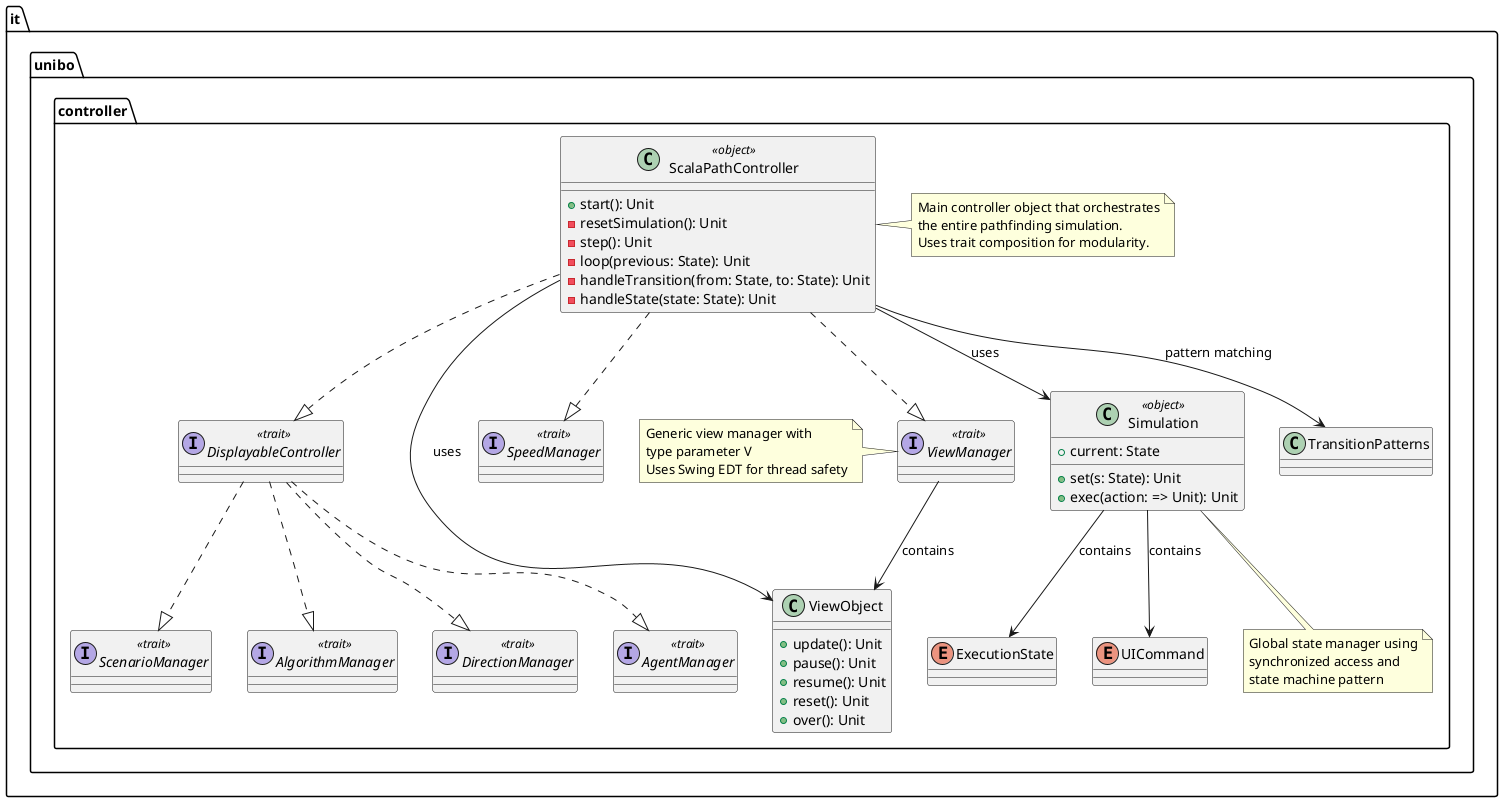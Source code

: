 @startuml ScalaPathController_Architecture
package "it.unibo.controller" {

    ' Main Controller Object
    class ScalaPathController <<object>> {
        +start(): Unit
        -resetSimulation(): Unit
        -step(): Unit
        -loop(previous: State): Unit
        -handleTransition(from: State, to: State): Unit
        -handleState(state: State): Unit
    }

    ' Core Traits
    interface DisplayableController <<trait>> {
    }

    interface SpeedManager <<trait>> {
    }

    interface AgentManager <<trait>> {
    }

    interface ViewManager <<trait>> {
    }

    ' Nested Traits in DisplayableController
    interface ScenarioManager <<trait>> {
    }

    interface AlgorithmManager <<trait>> {
    }

    interface DirectionManager <<trait>> {
    }

    ' Simulation Object
    class Simulation <<object>> {
        +current: State
        +set(s: State): Unit
        +exec(action: => Unit): Unit
    }

    ' Simulation States and Commands
    enum ExecutionState {
    }

    enum UICommand {
    }

    ' View Manager Inner Object
    class ViewObject {
        +update(): Unit
        +pause(): Unit
        +resume(): Unit
        +reset(): Unit
        +over(): Unit
    }

    ' Pattern Matching Objects
    class TransitionPatterns {
    }

    ' Relationships
    ScalaPathController ..|> DisplayableController
    ScalaPathController ..|> SpeedManager
    ScalaPathController ..|> ViewManager

    DisplayableController ..|> ScenarioManager
    DisplayableController ..|> AlgorithmManager
    DisplayableController ..|> DirectionManager
    DisplayableController ..|> AgentManager

    ScalaPathController --> Simulation : uses
    Simulation --> ExecutionState : contains
    Simulation --> UICommand : contains

    ViewManager --> ViewObject : contains
    ScalaPathController --> ViewObject : uses
    ScalaPathController --> TransitionPatterns : pattern matching

    ' Notes
    note right of ScalaPathController
        Main controller object that orchestrates
        the entire pathfinding simulation.
        Uses trait composition for modularity.
    end note

    note bottom of Simulation
        Global state manager using
        synchronized access and
        state machine pattern
    end note

    note left of ViewManager
        Generic view manager with
        type parameter V
        Uses Swing EDT for thread safety
    end note
}

@enduml